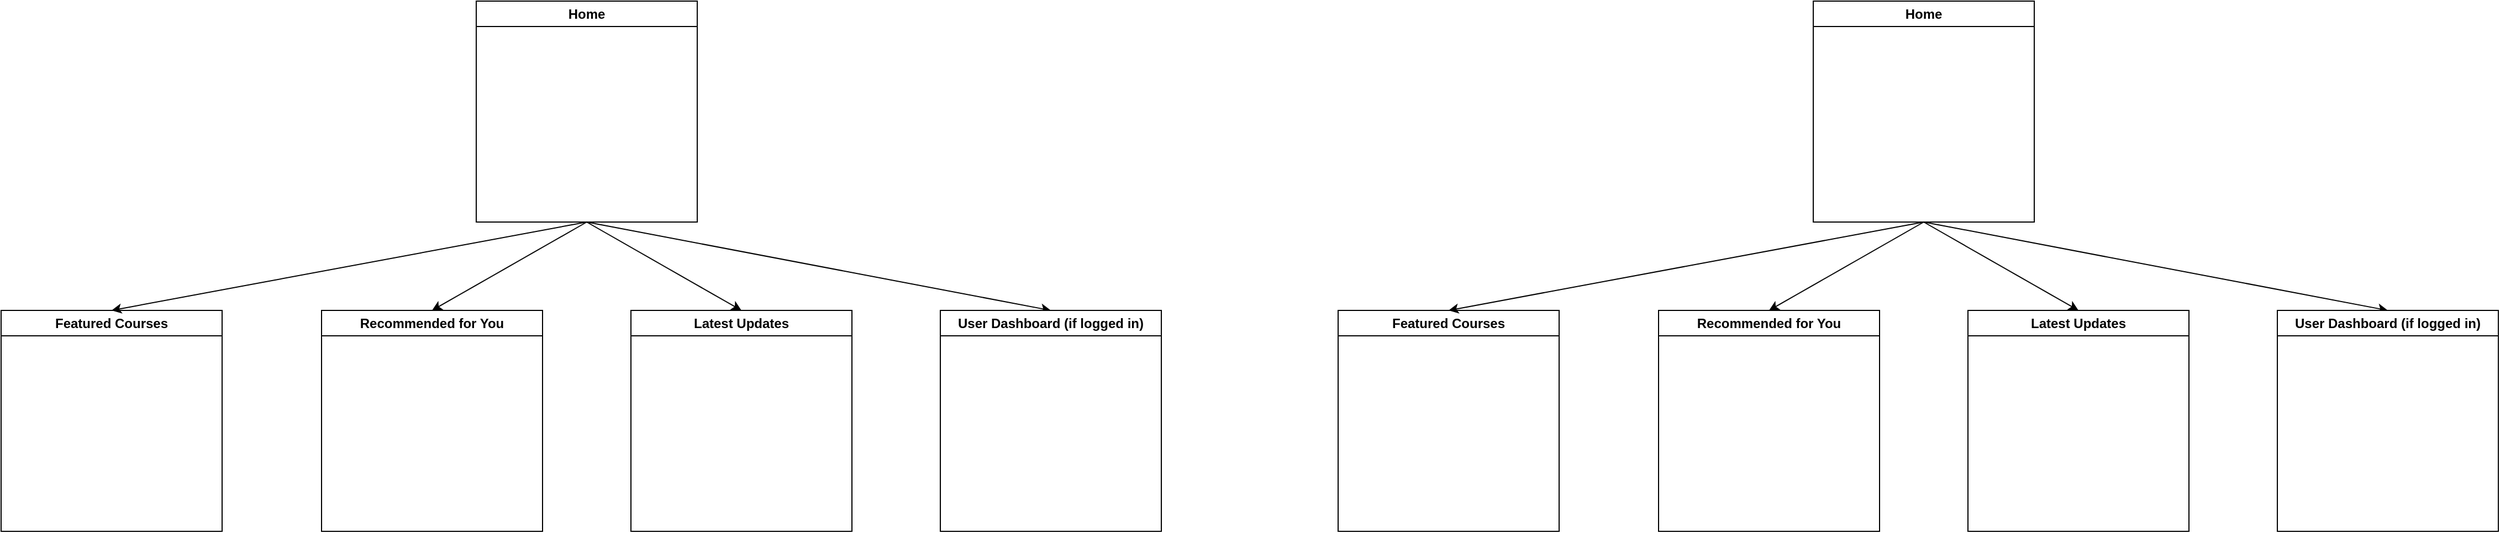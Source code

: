 <mxfile version="22.0.4" type="github">
  <diagram name="Page-1" id="f1b7ffb7-ca1e-a977-7cf5-a751b3c06c05">
    <mxGraphModel dx="2785" dy="1425" grid="1" gridSize="10" guides="1" tooltips="1" connect="1" arrows="1" fold="1" page="1" pageScale="1" pageWidth="10027" pageHeight="10069" background="none" math="0" shadow="0">
      <root>
        <mxCell id="0" />
        <mxCell id="1" parent="0" />
        <mxCell id="OILeoOBpmjsSUQbVQ7sN-103" value="" style="group" vertex="1" connectable="0" parent="1">
          <mxGeometry x="740" y="400" width="1050" height="480" as="geometry" />
        </mxCell>
        <mxCell id="OILeoOBpmjsSUQbVQ7sN-61" value="Home" style="swimlane;whiteSpace=wrap;html=1;" vertex="1" parent="OILeoOBpmjsSUQbVQ7sN-103">
          <mxGeometry x="430" width="200" height="200" as="geometry">
            <mxRectangle x="290" y="350" width="70" height="30" as="alternateBounds" />
          </mxGeometry>
        </mxCell>
        <mxCell id="OILeoOBpmjsSUQbVQ7sN-62" value="Recommended for You" style="swimlane;whiteSpace=wrap;html=1;" vertex="1" parent="OILeoOBpmjsSUQbVQ7sN-103">
          <mxGeometry x="290" y="280" width="200" height="200" as="geometry">
            <mxRectangle x="290" y="350" width="70" height="30" as="alternateBounds" />
          </mxGeometry>
        </mxCell>
        <mxCell id="OILeoOBpmjsSUQbVQ7sN-64" value="Latest Updates" style="swimlane;whiteSpace=wrap;html=1;" vertex="1" parent="OILeoOBpmjsSUQbVQ7sN-103">
          <mxGeometry x="570" y="280" width="200" height="200" as="geometry">
            <mxRectangle x="290" y="350" width="70" height="30" as="alternateBounds" />
          </mxGeometry>
        </mxCell>
        <mxCell id="OILeoOBpmjsSUQbVQ7sN-68" value="" style="endArrow=classic;html=1;rounded=0;exitX=0.5;exitY=1;exitDx=0;exitDy=0;entryX=0.5;entryY=0;entryDx=0;entryDy=0;" edge="1" parent="OILeoOBpmjsSUQbVQ7sN-103" source="OILeoOBpmjsSUQbVQ7sN-61" target="OILeoOBpmjsSUQbVQ7sN-64">
          <mxGeometry width="50" height="50" relative="1" as="geometry">
            <mxPoint x="330" y="340" as="sourcePoint" />
            <mxPoint x="560" y="170" as="targetPoint" />
          </mxGeometry>
        </mxCell>
        <mxCell id="OILeoOBpmjsSUQbVQ7sN-69" value="Featured Courses" style="swimlane;whiteSpace=wrap;html=1;startSize=23;" vertex="1" parent="OILeoOBpmjsSUQbVQ7sN-103">
          <mxGeometry y="280" width="200" height="200" as="geometry">
            <mxRectangle x="290" y="350" width="70" height="30" as="alternateBounds" />
          </mxGeometry>
        </mxCell>
        <mxCell id="OILeoOBpmjsSUQbVQ7sN-70" value="" style="endArrow=classic;html=1;rounded=0;exitX=0.5;exitY=1;exitDx=0;exitDy=0;entryX=0.5;entryY=0;entryDx=0;entryDy=0;" edge="1" target="OILeoOBpmjsSUQbVQ7sN-69" parent="OILeoOBpmjsSUQbVQ7sN-103" source="OILeoOBpmjsSUQbVQ7sN-61">
          <mxGeometry width="50" height="50" relative="1" as="geometry">
            <mxPoint x="-180" y="200" as="sourcePoint" />
            <mxPoint x="-10" y="170" as="targetPoint" />
          </mxGeometry>
        </mxCell>
        <mxCell id="OILeoOBpmjsSUQbVQ7sN-72" value="" style="endArrow=classic;html=1;rounded=0;entryX=0.5;entryY=0;entryDx=0;entryDy=0;" edge="1" target="OILeoOBpmjsSUQbVQ7sN-73" parent="OILeoOBpmjsSUQbVQ7sN-103">
          <mxGeometry width="50" height="50" relative="1" as="geometry">
            <mxPoint x="530" y="200" as="sourcePoint" />
            <mxPoint x="840" y="170" as="targetPoint" />
          </mxGeometry>
        </mxCell>
        <mxCell id="OILeoOBpmjsSUQbVQ7sN-73" value="User Dashboard (if logged in)" style="swimlane;whiteSpace=wrap;html=1;" vertex="1" parent="OILeoOBpmjsSUQbVQ7sN-103">
          <mxGeometry x="850" y="280" width="200" height="200" as="geometry">
            <mxRectangle x="1290" y="560" width="70" height="30" as="alternateBounds" />
          </mxGeometry>
        </mxCell>
        <mxCell id="OILeoOBpmjsSUQbVQ7sN-74" value="" style="endArrow=classic;html=1;rounded=0;exitX=0.5;exitY=1;exitDx=0;exitDy=0;entryX=0.5;entryY=0;entryDx=0;entryDy=0;" edge="1" parent="OILeoOBpmjsSUQbVQ7sN-103" source="OILeoOBpmjsSUQbVQ7sN-61" target="OILeoOBpmjsSUQbVQ7sN-62">
          <mxGeometry width="50" height="50" relative="1" as="geometry">
            <mxPoint x="540" y="210" as="sourcePoint" />
            <mxPoint x="680" y="290" as="targetPoint" />
          </mxGeometry>
        </mxCell>
        <mxCell id="OILeoOBpmjsSUQbVQ7sN-104" value="" style="group" vertex="1" connectable="0" parent="1">
          <mxGeometry x="1950" y="400" width="1050" height="480" as="geometry" />
        </mxCell>
        <mxCell id="OILeoOBpmjsSUQbVQ7sN-105" value="Home" style="swimlane;whiteSpace=wrap;html=1;" vertex="1" parent="OILeoOBpmjsSUQbVQ7sN-104">
          <mxGeometry x="430" width="200" height="200" as="geometry">
            <mxRectangle x="290" y="350" width="70" height="30" as="alternateBounds" />
          </mxGeometry>
        </mxCell>
        <mxCell id="OILeoOBpmjsSUQbVQ7sN-106" value="Recommended for You" style="swimlane;whiteSpace=wrap;html=1;" vertex="1" parent="OILeoOBpmjsSUQbVQ7sN-104">
          <mxGeometry x="290" y="280" width="200" height="200" as="geometry">
            <mxRectangle x="290" y="350" width="70" height="30" as="alternateBounds" />
          </mxGeometry>
        </mxCell>
        <mxCell id="OILeoOBpmjsSUQbVQ7sN-107" value="Latest Updates" style="swimlane;whiteSpace=wrap;html=1;" vertex="1" parent="OILeoOBpmjsSUQbVQ7sN-104">
          <mxGeometry x="570" y="280" width="200" height="200" as="geometry">
            <mxRectangle x="290" y="350" width="70" height="30" as="alternateBounds" />
          </mxGeometry>
        </mxCell>
        <mxCell id="OILeoOBpmjsSUQbVQ7sN-108" value="" style="endArrow=classic;html=1;rounded=0;exitX=0.5;exitY=1;exitDx=0;exitDy=0;entryX=0.5;entryY=0;entryDx=0;entryDy=0;" edge="1" parent="OILeoOBpmjsSUQbVQ7sN-104" source="OILeoOBpmjsSUQbVQ7sN-105" target="OILeoOBpmjsSUQbVQ7sN-107">
          <mxGeometry width="50" height="50" relative="1" as="geometry">
            <mxPoint x="330" y="340" as="sourcePoint" />
            <mxPoint x="560" y="170" as="targetPoint" />
          </mxGeometry>
        </mxCell>
        <mxCell id="OILeoOBpmjsSUQbVQ7sN-109" value="Featured Courses" style="swimlane;whiteSpace=wrap;html=1;startSize=23;" vertex="1" parent="OILeoOBpmjsSUQbVQ7sN-104">
          <mxGeometry y="280" width="200" height="200" as="geometry">
            <mxRectangle x="290" y="350" width="70" height="30" as="alternateBounds" />
          </mxGeometry>
        </mxCell>
        <mxCell id="OILeoOBpmjsSUQbVQ7sN-110" value="" style="endArrow=classic;html=1;rounded=0;exitX=0.5;exitY=1;exitDx=0;exitDy=0;entryX=0.5;entryY=0;entryDx=0;entryDy=0;" edge="1" parent="OILeoOBpmjsSUQbVQ7sN-104" source="OILeoOBpmjsSUQbVQ7sN-105" target="OILeoOBpmjsSUQbVQ7sN-109">
          <mxGeometry width="50" height="50" relative="1" as="geometry">
            <mxPoint x="-180" y="200" as="sourcePoint" />
            <mxPoint x="-10" y="170" as="targetPoint" />
          </mxGeometry>
        </mxCell>
        <mxCell id="OILeoOBpmjsSUQbVQ7sN-111" value="" style="endArrow=classic;html=1;rounded=0;entryX=0.5;entryY=0;entryDx=0;entryDy=0;" edge="1" parent="OILeoOBpmjsSUQbVQ7sN-104" target="OILeoOBpmjsSUQbVQ7sN-112">
          <mxGeometry width="50" height="50" relative="1" as="geometry">
            <mxPoint x="530" y="200" as="sourcePoint" />
            <mxPoint x="840" y="170" as="targetPoint" />
          </mxGeometry>
        </mxCell>
        <mxCell id="OILeoOBpmjsSUQbVQ7sN-112" value="User Dashboard (if logged in)" style="swimlane;whiteSpace=wrap;html=1;" vertex="1" parent="OILeoOBpmjsSUQbVQ7sN-104">
          <mxGeometry x="850" y="280" width="200" height="200" as="geometry">
            <mxRectangle x="1290" y="560" width="70" height="30" as="alternateBounds" />
          </mxGeometry>
        </mxCell>
        <mxCell id="OILeoOBpmjsSUQbVQ7sN-113" value="" style="endArrow=classic;html=1;rounded=0;exitX=0.5;exitY=1;exitDx=0;exitDy=0;entryX=0.5;entryY=0;entryDx=0;entryDy=0;" edge="1" parent="OILeoOBpmjsSUQbVQ7sN-104" source="OILeoOBpmjsSUQbVQ7sN-105" target="OILeoOBpmjsSUQbVQ7sN-106">
          <mxGeometry width="50" height="50" relative="1" as="geometry">
            <mxPoint x="540" y="210" as="sourcePoint" />
            <mxPoint x="680" y="290" as="targetPoint" />
          </mxGeometry>
        </mxCell>
      </root>
    </mxGraphModel>
  </diagram>
</mxfile>
